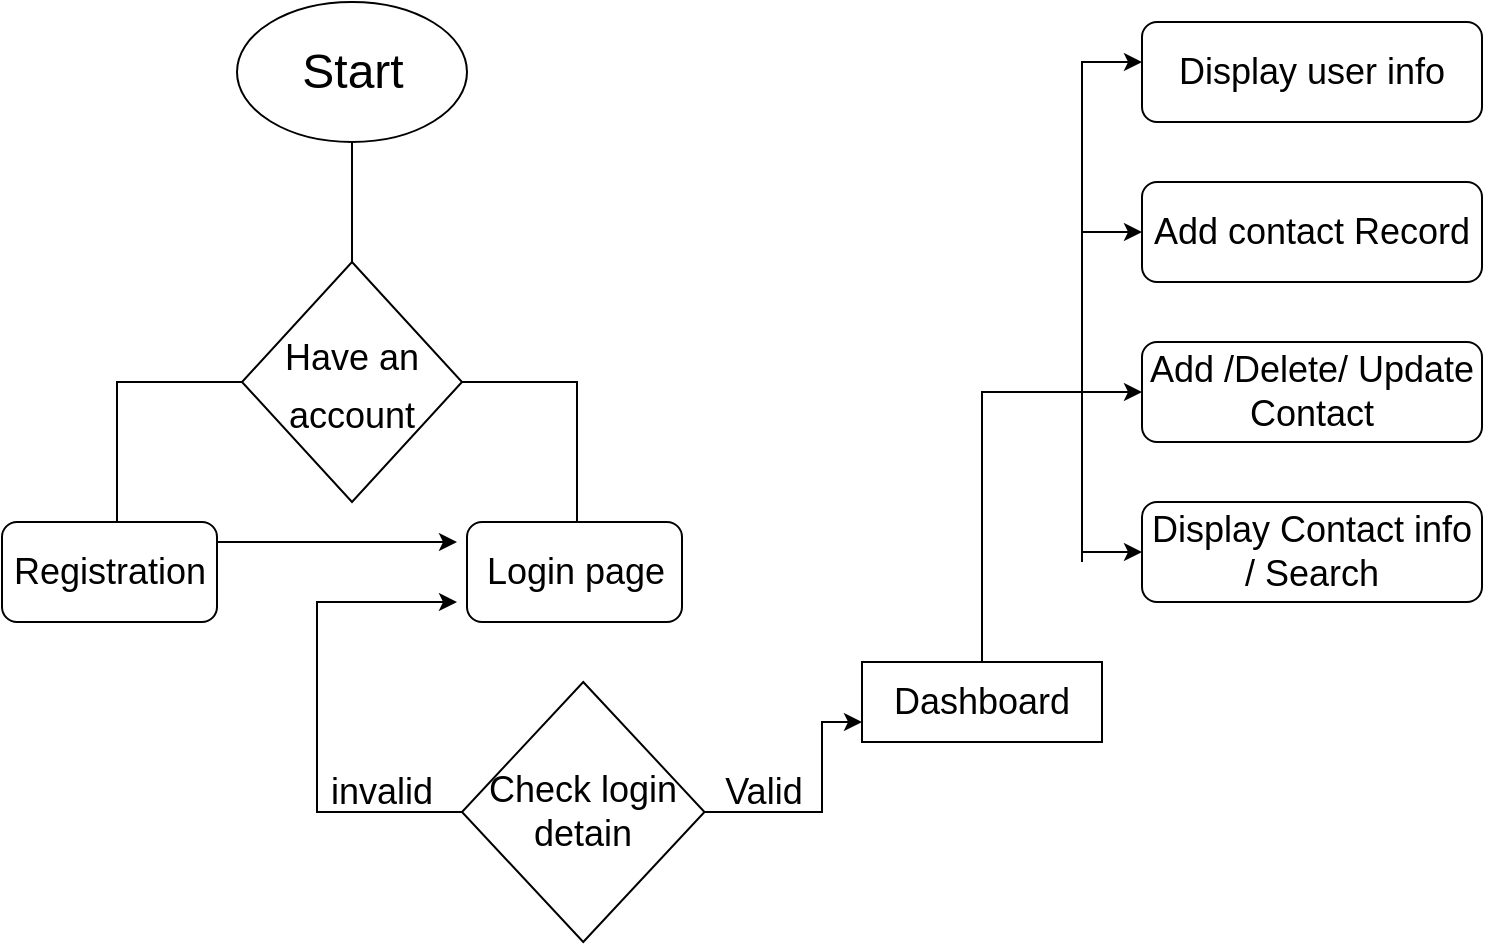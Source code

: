<mxfile version="17.4.0" type="device"><diagram id="p7g1qJguRb-0YVIOqttZ" name="Page-1"><mxGraphModel dx="1240" dy="550" grid="1" gridSize="10" guides="1" tooltips="1" connect="1" arrows="1" fold="1" page="1" pageScale="1" pageWidth="850" pageHeight="1100" math="0" shadow="0"><root><mxCell id="0"/><mxCell id="1" parent="0"/><mxCell id="Qlm1fF_yzz55oiFVxrAg-27" value="&lt;font style=&quot;font-size: 24px&quot;&gt;Start&lt;/font&gt;" style="ellipse;whiteSpace=wrap;html=1;" vertex="1" parent="1"><mxGeometry x="127.5" y="30" width="115" height="70" as="geometry"/></mxCell><mxCell id="Qlm1fF_yzz55oiFVxrAg-28" value="&lt;font style=&quot;font-size: 18px&quot;&gt;Have an account&lt;/font&gt;" style="rhombus;whiteSpace=wrap;html=1;fontSize=24;" vertex="1" parent="1"><mxGeometry x="130" y="160" width="110" height="120" as="geometry"/></mxCell><mxCell id="Qlm1fF_yzz55oiFVxrAg-29" value="" style="endArrow=none;html=1;rounded=0;fontSize=18;entryX=0.5;entryY=1;entryDx=0;entryDy=0;" edge="1" source="Qlm1fF_yzz55oiFVxrAg-28" target="Qlm1fF_yzz55oiFVxrAg-27" parent="1"><mxGeometry width="50" height="50" relative="1" as="geometry"><mxPoint x="287.5" y="230" as="sourcePoint"/><mxPoint x="337.5" y="180" as="targetPoint"/></mxGeometry></mxCell><mxCell id="Qlm1fF_yzz55oiFVxrAg-30" value="" style="endArrow=none;html=1;rounded=0;fontSize=18;exitX=1;exitY=0.5;exitDx=0;exitDy=0;" edge="1" source="Qlm1fF_yzz55oiFVxrAg-28" parent="1"><mxGeometry width="50" height="50" relative="1" as="geometry"><mxPoint x="287.5" y="230" as="sourcePoint"/><mxPoint x="297.5" y="290" as="targetPoint"/><Array as="points"><mxPoint x="297.5" y="220"/></Array></mxGeometry></mxCell><mxCell id="Qlm1fF_yzz55oiFVxrAg-31" value="" style="endArrow=none;html=1;rounded=0;fontSize=18;entryX=0;entryY=0.5;entryDx=0;entryDy=0;" edge="1" target="Qlm1fF_yzz55oiFVxrAg-28" parent="1"><mxGeometry width="50" height="50" relative="1" as="geometry"><mxPoint x="67.5" y="290" as="sourcePoint"/><mxPoint x="337.5" y="180" as="targetPoint"/><Array as="points"><mxPoint x="67.5" y="220"/></Array></mxGeometry></mxCell><mxCell id="Qlm1fF_yzz55oiFVxrAg-32" value="Registration" style="rounded=1;whiteSpace=wrap;html=1;fontSize=18;" vertex="1" parent="1"><mxGeometry x="10" y="290" width="107.5" height="50" as="geometry"/></mxCell><mxCell id="Qlm1fF_yzz55oiFVxrAg-33" value="Login page" style="rounded=1;whiteSpace=wrap;html=1;fontSize=18;" vertex="1" parent="1"><mxGeometry x="242.5" y="290" width="107.5" height="50" as="geometry"/></mxCell><mxCell id="Qlm1fF_yzz55oiFVxrAg-34" value="" style="endArrow=classic;html=1;rounded=0;fontSize=18;" edge="1" parent="1"><mxGeometry width="50" height="50" relative="1" as="geometry"><mxPoint x="117.5" y="300" as="sourcePoint"/><mxPoint x="237.5" y="300" as="targetPoint"/></mxGeometry></mxCell><mxCell id="Qlm1fF_yzz55oiFVxrAg-35" value="Check login detain" style="rhombus;whiteSpace=wrap;html=1;fontSize=18;" vertex="1" parent="1"><mxGeometry x="240" y="370" width="121.25" height="130" as="geometry"/></mxCell><mxCell id="Qlm1fF_yzz55oiFVxrAg-36" value="" style="endArrow=classic;html=1;rounded=0;fontSize=18;exitX=0;exitY=0.5;exitDx=0;exitDy=0;" edge="1" source="Qlm1fF_yzz55oiFVxrAg-35" parent="1"><mxGeometry width="50" height="50" relative="1" as="geometry"><mxPoint x="417.5" y="340" as="sourcePoint"/><mxPoint x="237.5" y="330" as="targetPoint"/><Array as="points"><mxPoint x="167.5" y="435"/><mxPoint x="167.5" y="330"/></Array></mxGeometry></mxCell><mxCell id="Qlm1fF_yzz55oiFVxrAg-37" value="invalid" style="text;html=1;strokeColor=none;fillColor=none;align=center;verticalAlign=middle;whiteSpace=wrap;rounded=0;fontSize=18;" vertex="1" parent="1"><mxGeometry x="170" y="410" width="60" height="30" as="geometry"/></mxCell><mxCell id="Qlm1fF_yzz55oiFVxrAg-39" value="Dashboard" style="rounded=0;whiteSpace=wrap;html=1;fontSize=18;" vertex="1" parent="1"><mxGeometry x="440" y="360" width="120" height="40" as="geometry"/></mxCell><mxCell id="Qlm1fF_yzz55oiFVxrAg-45" value="" style="endArrow=classic;html=1;rounded=0;fontSize=18;exitX=1;exitY=0.5;exitDx=0;exitDy=0;entryX=0;entryY=0.75;entryDx=0;entryDy=0;" edge="1" parent="1" source="Qlm1fF_yzz55oiFVxrAg-35" target="Qlm1fF_yzz55oiFVxrAg-39"><mxGeometry width="50" height="50" relative="1" as="geometry"><mxPoint x="470" y="310" as="sourcePoint"/><mxPoint x="410" y="380" as="targetPoint"/><Array as="points"><mxPoint x="420" y="435"/><mxPoint x="420" y="390"/></Array></mxGeometry></mxCell><mxCell id="Qlm1fF_yzz55oiFVxrAg-46" value="Valid" style="text;html=1;strokeColor=none;fillColor=none;align=center;verticalAlign=middle;whiteSpace=wrap;rounded=0;fontSize=18;" vertex="1" parent="1"><mxGeometry x="361.25" y="410" width="60" height="30" as="geometry"/></mxCell><mxCell id="Qlm1fF_yzz55oiFVxrAg-47" value="Add contact Record" style="rounded=1;whiteSpace=wrap;html=1;fontSize=18;" vertex="1" parent="1"><mxGeometry x="580" y="120" width="170" height="50" as="geometry"/></mxCell><mxCell id="Qlm1fF_yzz55oiFVxrAg-48" value="Add /Delete/ Update Contact" style="rounded=1;whiteSpace=wrap;html=1;fontSize=18;" vertex="1" parent="1"><mxGeometry x="580" y="200" width="170" height="50" as="geometry"/></mxCell><mxCell id="Qlm1fF_yzz55oiFVxrAg-49" value="Display Contact info / Search" style="rounded=1;whiteSpace=wrap;html=1;fontSize=18;" vertex="1" parent="1"><mxGeometry x="580" y="280" width="170" height="50" as="geometry"/></mxCell><mxCell id="Qlm1fF_yzz55oiFVxrAg-50" value="" style="endArrow=classic;html=1;rounded=0;fontSize=18;entryX=0;entryY=0.5;entryDx=0;entryDy=0;" edge="1" parent="1" target="Qlm1fF_yzz55oiFVxrAg-47"><mxGeometry width="50" height="50" relative="1" as="geometry"><mxPoint x="550" y="145" as="sourcePoint"/><mxPoint x="520" y="230" as="targetPoint"/></mxGeometry></mxCell><mxCell id="Qlm1fF_yzz55oiFVxrAg-53" value="" style="endArrow=classic;html=1;rounded=0;fontSize=18;entryX=0;entryY=0.5;entryDx=0;entryDy=0;" edge="1" parent="1" target="Qlm1fF_yzz55oiFVxrAg-49"><mxGeometry width="50" height="50" relative="1" as="geometry"><mxPoint x="550" y="305" as="sourcePoint"/><mxPoint x="520" y="230" as="targetPoint"/></mxGeometry></mxCell><mxCell id="Qlm1fF_yzz55oiFVxrAg-56" value="" style="endArrow=classic;html=1;rounded=0;fontSize=18;entryX=0;entryY=0.5;entryDx=0;entryDy=0;exitX=0.5;exitY=0;exitDx=0;exitDy=0;" edge="1" parent="1" source="Qlm1fF_yzz55oiFVxrAg-39" target="Qlm1fF_yzz55oiFVxrAg-48"><mxGeometry width="50" height="50" relative="1" as="geometry"><mxPoint x="500" y="350" as="sourcePoint"/><mxPoint x="484" y="210" as="targetPoint"/><Array as="points"><mxPoint x="500" y="225"/></Array></mxGeometry></mxCell><mxCell id="Qlm1fF_yzz55oiFVxrAg-57" value="" style="endArrow=classic;html=1;rounded=0;fontSize=18;entryX=0;entryY=0.4;entryDx=0;entryDy=0;entryPerimeter=0;" edge="1" parent="1" target="Qlm1fF_yzz55oiFVxrAg-58"><mxGeometry width="50" height="50" relative="1" as="geometry"><mxPoint x="550" y="310" as="sourcePoint"/><mxPoint x="570" y="60" as="targetPoint"/><Array as="points"><mxPoint x="550" y="60"/></Array></mxGeometry></mxCell><mxCell id="Qlm1fF_yzz55oiFVxrAg-58" value="Display user info" style="rounded=1;whiteSpace=wrap;html=1;fontSize=18;" vertex="1" parent="1"><mxGeometry x="580" y="40" width="170" height="50" as="geometry"/></mxCell></root></mxGraphModel></diagram></mxfile>
